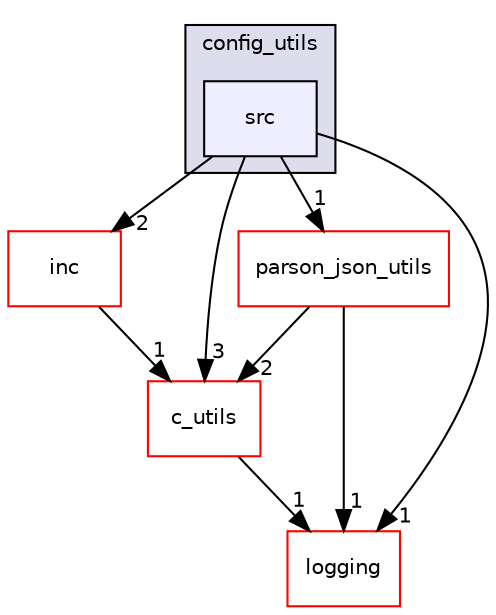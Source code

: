 digraph "src/utils/config_utils/src" {
  compound=true
  node [ fontsize="10", fontname="Helvetica"];
  edge [ labelfontsize="10", labelfontname="Helvetica"];
  subgraph clusterdir_8c6660ce49b4b73ea090ba6801d96b2d {
    graph [ bgcolor="#ddddee", pencolor="black", label="config_utils" fontname="Helvetica", fontsize="10", URL="dir_8c6660ce49b4b73ea090ba6801d96b2d.html"]
  dir_f81569925221aacb7e6b6f73b9ff1d4b [shape=box, label="src", style="filled", fillcolor="#eeeeff", pencolor="black", URL="dir_f81569925221aacb7e6b6f73b9ff1d4b.html"];
  }
  dir_eade3596f791552a8ab7a642bdcfc842 [shape=box label="inc" fillcolor="white" style="filled" color="red" URL="dir_eade3596f791552a8ab7a642bdcfc842.html"];
  dir_defa76d82d084e8131791c5f3e6d181e [shape=box label="c_utils" fillcolor="white" style="filled" color="red" URL="dir_defa76d82d084e8131791c5f3e6d181e.html"];
  dir_86778c198db349788c0052a5e006a2e0 [shape=box label="parson_json_utils" fillcolor="white" style="filled" color="red" URL="dir_86778c198db349788c0052a5e006a2e0.html"];
  dir_b3320b59a4aa4a7431bc8488b87009bf [shape=box label="logging" fillcolor="white" style="filled" color="red" URL="dir_b3320b59a4aa4a7431bc8488b87009bf.html"];
  dir_eade3596f791552a8ab7a642bdcfc842->dir_defa76d82d084e8131791c5f3e6d181e [headlabel="1", labeldistance=1.5 headhref="dir_000160_000155.html"];
  dir_defa76d82d084e8131791c5f3e6d181e->dir_b3320b59a4aa4a7431bc8488b87009bf [headlabel="1", labeldistance=1.5 headhref="dir_000155_000143.html"];
  dir_f81569925221aacb7e6b6f73b9ff1d4b->dir_eade3596f791552a8ab7a642bdcfc842 [headlabel="2", labeldistance=1.5 headhref="dir_000162_000160.html"];
  dir_f81569925221aacb7e6b6f73b9ff1d4b->dir_defa76d82d084e8131791c5f3e6d181e [headlabel="3", labeldistance=1.5 headhref="dir_000162_000155.html"];
  dir_f81569925221aacb7e6b6f73b9ff1d4b->dir_86778c198db349788c0052a5e006a2e0 [headlabel="1", labeldistance=1.5 headhref="dir_000162_000208.html"];
  dir_f81569925221aacb7e6b6f73b9ff1d4b->dir_b3320b59a4aa4a7431bc8488b87009bf [headlabel="1", labeldistance=1.5 headhref="dir_000162_000143.html"];
  dir_86778c198db349788c0052a5e006a2e0->dir_defa76d82d084e8131791c5f3e6d181e [headlabel="2", labeldistance=1.5 headhref="dir_000208_000155.html"];
  dir_86778c198db349788c0052a5e006a2e0->dir_b3320b59a4aa4a7431bc8488b87009bf [headlabel="1", labeldistance=1.5 headhref="dir_000208_000143.html"];
}
